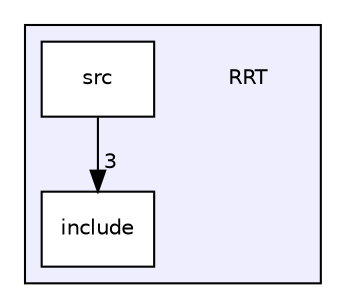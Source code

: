 digraph "RRT" {
  compound=true
  node [ fontsize="10", fontname="Helvetica"];
  edge [ labelfontsize="10", labelfontname="Helvetica"];
  subgraph clusterdir_452b60bbfaea4d0a1f97a7632e662de5 {
    graph [ bgcolor="#eeeeff", pencolor="black", label="" URL="dir_452b60bbfaea4d0a1f97a7632e662de5.html"];
    dir_452b60bbfaea4d0a1f97a7632e662de5 [shape=plaintext label="RRT"];
    dir_f19fd6e9a164ba6c7ea7ca0b2ad718d6 [shape=box label="include" color="black" fillcolor="white" style="filled" URL="dir_f19fd6e9a164ba6c7ea7ca0b2ad718d6.html"];
    dir_e5734827dc04b9a5498a82c4b2240d6e [shape=box label="src" color="black" fillcolor="white" style="filled" URL="dir_e5734827dc04b9a5498a82c4b2240d6e.html"];
  }
  dir_e5734827dc04b9a5498a82c4b2240d6e->dir_f19fd6e9a164ba6c7ea7ca0b2ad718d6 [headlabel="3", labeldistance=1.5 headhref="dir_000016_000048.html"];
}
